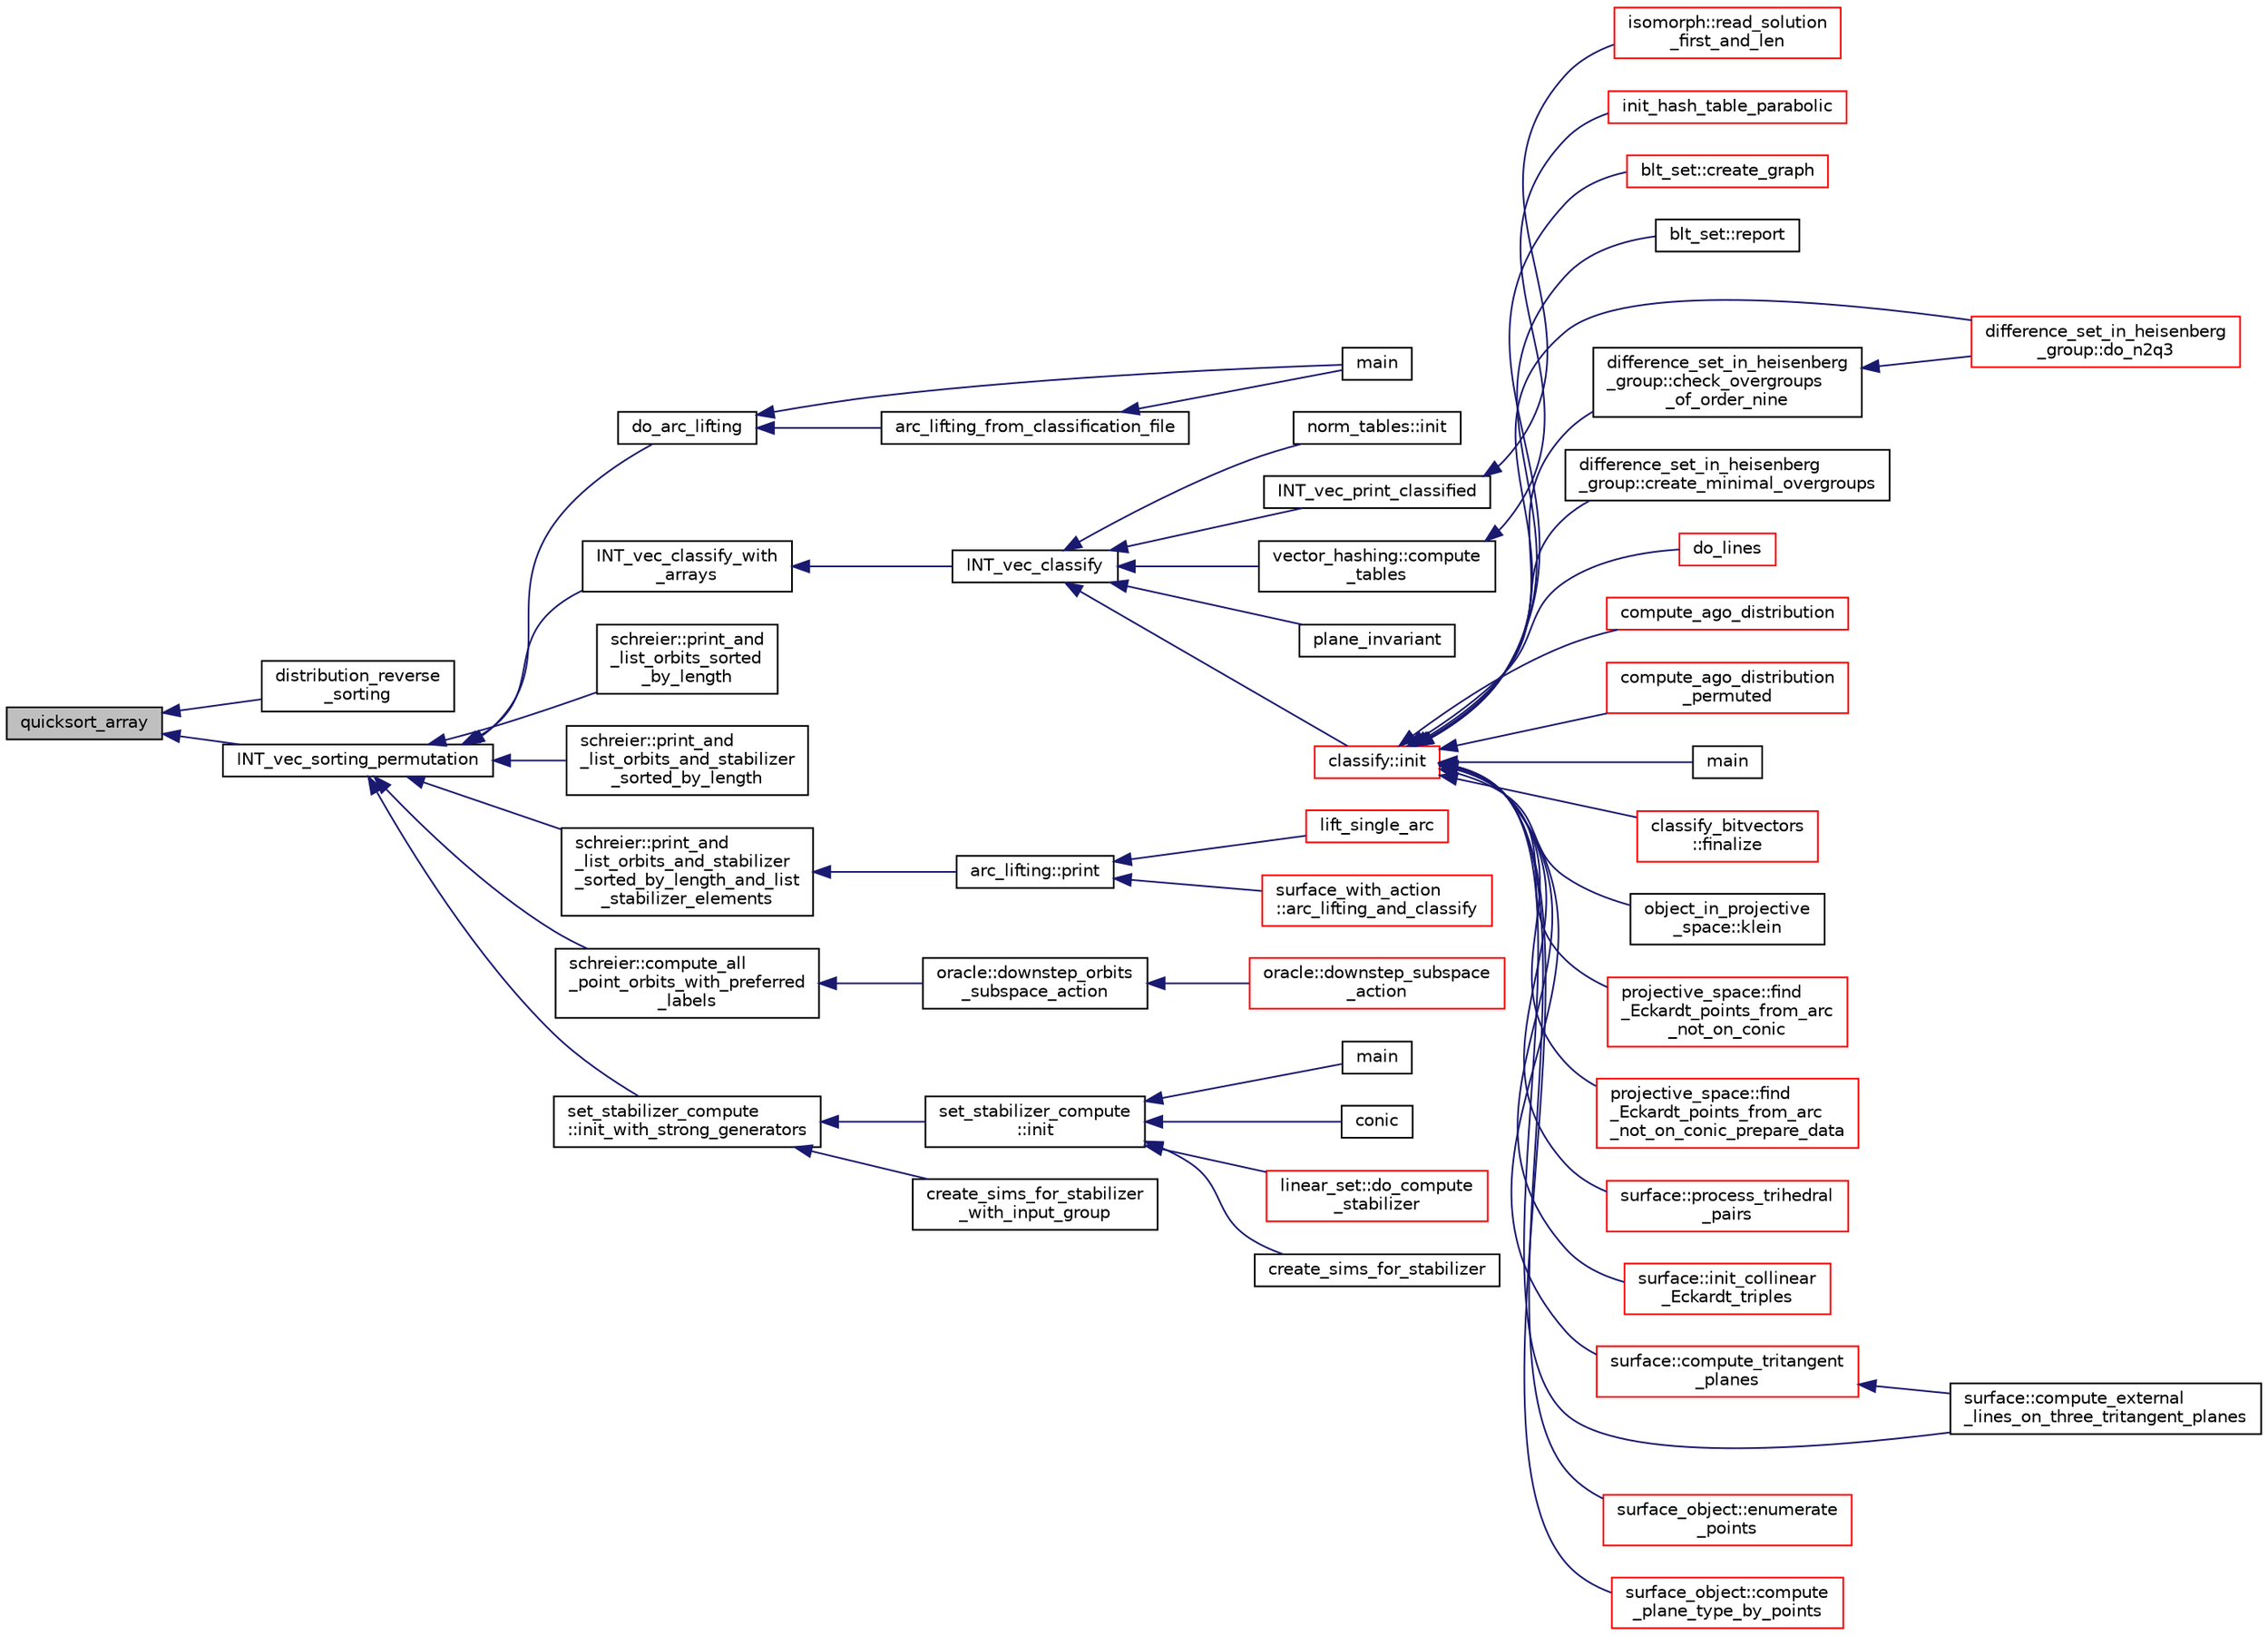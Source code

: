 digraph "quicksort_array"
{
  edge [fontname="Helvetica",fontsize="10",labelfontname="Helvetica",labelfontsize="10"];
  node [fontname="Helvetica",fontsize="10",shape=record];
  rankdir="LR";
  Node7575 [label="quicksort_array",height=0.2,width=0.4,color="black", fillcolor="grey75", style="filled", fontcolor="black"];
  Node7575 -> Node7576 [dir="back",color="midnightblue",fontsize="10",style="solid",fontname="Helvetica"];
  Node7576 [label="distribution_reverse\l_sorting",height=0.2,width=0.4,color="black", fillcolor="white", style="filled",URL="$d1/d08/tdo__refine_8_c.html#ab1b26f0f68b898ac92a61a98209a73d6"];
  Node7575 -> Node7577 [dir="back",color="midnightblue",fontsize="10",style="solid",fontname="Helvetica"];
  Node7577 [label="INT_vec_sorting_permutation",height=0.2,width=0.4,color="black", fillcolor="white", style="filled",URL="$d4/dd7/sorting_8_c.html#a10768733e01e8c9ded3c886e6ddb671e"];
  Node7577 -> Node7578 [dir="back",color="midnightblue",fontsize="10",style="solid",fontname="Helvetica"];
  Node7578 [label="do_arc_lifting",height=0.2,width=0.4,color="black", fillcolor="white", style="filled",URL="$d2/dd6/k__arc__lifting_8_c.html#a9dd2186104f15f40ba5f5d415f4c2976"];
  Node7578 -> Node7579 [dir="back",color="midnightblue",fontsize="10",style="solid",fontname="Helvetica"];
  Node7579 [label="main",height=0.2,width=0.4,color="black", fillcolor="white", style="filled",URL="$d2/dd6/k__arc__lifting_8_c.html#a3c04138a5bfe5d72780bb7e82a18e627"];
  Node7578 -> Node7580 [dir="back",color="midnightblue",fontsize="10",style="solid",fontname="Helvetica"];
  Node7580 [label="arc_lifting_from_classification_file",height=0.2,width=0.4,color="black", fillcolor="white", style="filled",URL="$d2/dd6/k__arc__lifting_8_c.html#aede97f2af2307a758b06ad6506762b79"];
  Node7580 -> Node7579 [dir="back",color="midnightblue",fontsize="10",style="solid",fontname="Helvetica"];
  Node7577 -> Node7581 [dir="back",color="midnightblue",fontsize="10",style="solid",fontname="Helvetica"];
  Node7581 [label="INT_vec_classify_with\l_arrays",height=0.2,width=0.4,color="black", fillcolor="white", style="filled",URL="$d4/dd7/sorting_8_c.html#a1b3700c1d369b8a37593a1c2f31cc9d7"];
  Node7581 -> Node7582 [dir="back",color="midnightblue",fontsize="10",style="solid",fontname="Helvetica"];
  Node7582 [label="INT_vec_classify",height=0.2,width=0.4,color="black", fillcolor="white", style="filled",URL="$d4/dd7/sorting_8_c.html#ad4176bee048e4f036f8b9d6dd986e0f9"];
  Node7582 -> Node7583 [dir="back",color="midnightblue",fontsize="10",style="solid",fontname="Helvetica"];
  Node7583 [label="norm_tables::init",height=0.2,width=0.4,color="black", fillcolor="white", style="filled",URL="$d8/d7c/classnorm__tables.html#a6b51503fa635de7a11cd9abb1cca331c"];
  Node7582 -> Node7584 [dir="back",color="midnightblue",fontsize="10",style="solid",fontname="Helvetica"];
  Node7584 [label="INT_vec_print_classified",height=0.2,width=0.4,color="black", fillcolor="white", style="filled",URL="$d4/dd7/sorting_8_c.html#a611d0260b154d48ecbc38ed869925ba8"];
  Node7584 -> Node7585 [dir="back",color="midnightblue",fontsize="10",style="solid",fontname="Helvetica"];
  Node7585 [label="isomorph::read_solution\l_first_and_len",height=0.2,width=0.4,color="red", fillcolor="white", style="filled",URL="$d3/d5f/classisomorph.html#affd1e7546f0caf49aac43df1cff96485"];
  Node7582 -> Node7599 [dir="back",color="midnightblue",fontsize="10",style="solid",fontname="Helvetica"];
  Node7599 [label="vector_hashing::compute\l_tables",height=0.2,width=0.4,color="black", fillcolor="white", style="filled",URL="$d8/daa/classvector__hashing.html#aa80d25dc4d37520e54e4e8d664d665e6"];
  Node7599 -> Node7600 [dir="back",color="midnightblue",fontsize="10",style="solid",fontname="Helvetica"];
  Node7600 [label="init_hash_table_parabolic",height=0.2,width=0.4,color="red", fillcolor="white", style="filled",URL="$db/da0/lib_2foundations_2geometry_2orthogonal__points_8_c.html#ac0501667678e59124c88842414489011"];
  Node7582 -> Node7603 [dir="back",color="midnightblue",fontsize="10",style="solid",fontname="Helvetica"];
  Node7603 [label="plane_invariant",height=0.2,width=0.4,color="black", fillcolor="white", style="filled",URL="$d4/d67/geometry_8h.html#a8cf23c42f17766e6ae13094522b91f19"];
  Node7582 -> Node7604 [dir="back",color="midnightblue",fontsize="10",style="solid",fontname="Helvetica"];
  Node7604 [label="classify::init",height=0.2,width=0.4,color="red", fillcolor="white", style="filled",URL="$d9/d43/classclassify.html#afc24c64267d646d1f83ea39a7c66bde3"];
  Node7604 -> Node7605 [dir="back",color="midnightblue",fontsize="10",style="solid",fontname="Helvetica"];
  Node7605 [label="blt_set::create_graph",height=0.2,width=0.4,color="red", fillcolor="white", style="filled",URL="$d1/d3d/classblt__set.html#ae92249ece99ffbc92e93e49cd5d5dccf"];
  Node7604 -> Node7608 [dir="back",color="midnightblue",fontsize="10",style="solid",fontname="Helvetica"];
  Node7608 [label="blt_set::report",height=0.2,width=0.4,color="black", fillcolor="white", style="filled",URL="$d1/d3d/classblt__set.html#a6b19f88bd2b92ebfba7e7c362eb9065c"];
  Node7604 -> Node7609 [dir="back",color="midnightblue",fontsize="10",style="solid",fontname="Helvetica"];
  Node7609 [label="difference_set_in_heisenberg\l_group::do_n2q3",height=0.2,width=0.4,color="red", fillcolor="white", style="filled",URL="$de/d8a/classdifference__set__in__heisenberg__group.html#aca82ff116dd5d17cfbb311e809b6d023"];
  Node7604 -> Node7612 [dir="back",color="midnightblue",fontsize="10",style="solid",fontname="Helvetica"];
  Node7612 [label="difference_set_in_heisenberg\l_group::check_overgroups\l_of_order_nine",height=0.2,width=0.4,color="black", fillcolor="white", style="filled",URL="$de/d8a/classdifference__set__in__heisenberg__group.html#af7075193cf272d5b63356e21ec1ab8a8"];
  Node7612 -> Node7609 [dir="back",color="midnightblue",fontsize="10",style="solid",fontname="Helvetica"];
  Node7604 -> Node7613 [dir="back",color="midnightblue",fontsize="10",style="solid",fontname="Helvetica"];
  Node7613 [label="difference_set_in_heisenberg\l_group::create_minimal_overgroups",height=0.2,width=0.4,color="black", fillcolor="white", style="filled",URL="$de/d8a/classdifference__set__in__heisenberg__group.html#a9bde5ad5da3ebaebf98fbfd3e8110b79"];
  Node7604 -> Node7614 [dir="back",color="midnightblue",fontsize="10",style="solid",fontname="Helvetica"];
  Node7614 [label="do_lines",height=0.2,width=0.4,color="red", fillcolor="white", style="filled",URL="$da/d90/analyze_8_c.html#a8a0ad1642efe3759982b81e0fa63f035"];
  Node7604 -> Node7617 [dir="back",color="midnightblue",fontsize="10",style="solid",fontname="Helvetica"];
  Node7617 [label="compute_ago_distribution",height=0.2,width=0.4,color="red", fillcolor="white", style="filled",URL="$d0/de6/projective__space__main_8_c.html#a63c9db9ca280b83f386e3dea5f30fa98"];
  Node7604 -> Node7623 [dir="back",color="midnightblue",fontsize="10",style="solid",fontname="Helvetica"];
  Node7623 [label="compute_ago_distribution\l_permuted",height=0.2,width=0.4,color="red", fillcolor="white", style="filled",URL="$d0/de6/projective__space__main_8_c.html#a1d8c812b2637be8e72d8ae3dfdc8c3df"];
  Node7604 -> Node7625 [dir="back",color="midnightblue",fontsize="10",style="solid",fontname="Helvetica"];
  Node7625 [label="main",height=0.2,width=0.4,color="black", fillcolor="white", style="filled",URL="$df/da4/distribution_8_c.html#a3c04138a5bfe5d72780bb7e82a18e627"];
  Node7604 -> Node7626 [dir="back",color="midnightblue",fontsize="10",style="solid",fontname="Helvetica"];
  Node7626 [label="classify_bitvectors\l::finalize",height=0.2,width=0.4,color="red", fillcolor="white", style="filled",URL="$dd/d16/classclassify__bitvectors.html#adf8a59f998312b4fcc60361e87bcc6cb"];
  Node7604 -> Node7627 [dir="back",color="midnightblue",fontsize="10",style="solid",fontname="Helvetica"];
  Node7627 [label="object_in_projective\l_space::klein",height=0.2,width=0.4,color="black", fillcolor="white", style="filled",URL="$d7/d08/classobject__in__projective__space.html#a5b8beb58d83a6c274b2b8bd2c4e176c1"];
  Node7604 -> Node7628 [dir="back",color="midnightblue",fontsize="10",style="solid",fontname="Helvetica"];
  Node7628 [label="projective_space::find\l_Eckardt_points_from_arc\l_not_on_conic",height=0.2,width=0.4,color="red", fillcolor="white", style="filled",URL="$d2/d17/classprojective__space.html#a3b4fbef8fbbeee1af542b6f7c969ed79"];
  Node7604 -> Node7630 [dir="back",color="midnightblue",fontsize="10",style="solid",fontname="Helvetica"];
  Node7630 [label="projective_space::find\l_Eckardt_points_from_arc\l_not_on_conic_prepare_data",height=0.2,width=0.4,color="red", fillcolor="white", style="filled",URL="$d2/d17/classprojective__space.html#a0fc1d9c2df818d2ffa6750c2cb63c54c"];
  Node7604 -> Node7642 [dir="back",color="midnightblue",fontsize="10",style="solid",fontname="Helvetica"];
  Node7642 [label="surface::process_trihedral\l_pairs",height=0.2,width=0.4,color="red", fillcolor="white", style="filled",URL="$d5/d88/classsurface.html#a94cd90088cd556805d058d0a72c2f372"];
  Node7604 -> Node7646 [dir="back",color="midnightblue",fontsize="10",style="solid",fontname="Helvetica"];
  Node7646 [label="surface::init_collinear\l_Eckardt_triples",height=0.2,width=0.4,color="red", fillcolor="white", style="filled",URL="$d5/d88/classsurface.html#a7b53d7cad5ba4901e57cac31a364ac47"];
  Node7604 -> Node7647 [dir="back",color="midnightblue",fontsize="10",style="solid",fontname="Helvetica"];
  Node7647 [label="surface::compute_tritangent\l_planes",height=0.2,width=0.4,color="red", fillcolor="white", style="filled",URL="$d5/d88/classsurface.html#a7d760a4c2f956e943fce323171ad5c6b"];
  Node7647 -> Node7648 [dir="back",color="midnightblue",fontsize="10",style="solid",fontname="Helvetica"];
  Node7648 [label="surface::compute_external\l_lines_on_three_tritangent_planes",height=0.2,width=0.4,color="black", fillcolor="white", style="filled",URL="$d5/d88/classsurface.html#ac7678771ed61c488809ea26825484bed"];
  Node7604 -> Node7648 [dir="back",color="midnightblue",fontsize="10",style="solid",fontname="Helvetica"];
  Node7604 -> Node7657 [dir="back",color="midnightblue",fontsize="10",style="solid",fontname="Helvetica"];
  Node7657 [label="surface_object::enumerate\l_points",height=0.2,width=0.4,color="red", fillcolor="white", style="filled",URL="$df/df8/classsurface__object.html#a001a13b6ea34dbe559033af634203466"];
  Node7604 -> Node7658 [dir="back",color="midnightblue",fontsize="10",style="solid",fontname="Helvetica"];
  Node7658 [label="surface_object::compute\l_plane_type_by_points",height=0.2,width=0.4,color="red", fillcolor="white", style="filled",URL="$df/df8/classsurface__object.html#a7ad585c88d5c8278850d5f4c9281798c"];
  Node7577 -> Node7775 [dir="back",color="midnightblue",fontsize="10",style="solid",fontname="Helvetica"];
  Node7775 [label="schreier::print_and\l_list_orbits_sorted\l_by_length",height=0.2,width=0.4,color="black", fillcolor="white", style="filled",URL="$d3/dd6/classschreier.html#a4c4ebf752711c6058e313fa3cfeb55df"];
  Node7577 -> Node7776 [dir="back",color="midnightblue",fontsize="10",style="solid",fontname="Helvetica"];
  Node7776 [label="schreier::print_and\l_list_orbits_and_stabilizer\l_sorted_by_length",height=0.2,width=0.4,color="black", fillcolor="white", style="filled",URL="$d3/dd6/classschreier.html#ab8afe2cb22f49ac1baae07143a6bb3fb"];
  Node7577 -> Node7777 [dir="back",color="midnightblue",fontsize="10",style="solid",fontname="Helvetica"];
  Node7777 [label="schreier::print_and\l_list_orbits_and_stabilizer\l_sorted_by_length_and_list\l_stabilizer_elements",height=0.2,width=0.4,color="black", fillcolor="white", style="filled",URL="$d3/dd6/classschreier.html#a345d0b1a6837fd248e1785e45323c1fa"];
  Node7777 -> Node7778 [dir="back",color="midnightblue",fontsize="10",style="solid",fontname="Helvetica"];
  Node7778 [label="arc_lifting::print",height=0.2,width=0.4,color="black", fillcolor="white", style="filled",URL="$dc/db7/classarc__lifting.html#ae1609cb80720bc005f0fc3ea65150185"];
  Node7778 -> Node7634 [dir="back",color="midnightblue",fontsize="10",style="solid",fontname="Helvetica"];
  Node7634 [label="lift_single_arc",height=0.2,width=0.4,color="red", fillcolor="white", style="filled",URL="$d6/dc3/arc__lifting__main_8_c.html#a0bdc148f70112959722a40cf9758d54b"];
  Node7778 -> Node7640 [dir="back",color="midnightblue",fontsize="10",style="solid",fontname="Helvetica"];
  Node7640 [label="surface_with_action\l::arc_lifting_and_classify",height=0.2,width=0.4,color="red", fillcolor="white", style="filled",URL="$d8/df9/classsurface__with__action.html#a62a3948f830c59e09ef94937650a07a4"];
  Node7577 -> Node7779 [dir="back",color="midnightblue",fontsize="10",style="solid",fontname="Helvetica"];
  Node7779 [label="schreier::compute_all\l_point_orbits_with_preferred\l_labels",height=0.2,width=0.4,color="black", fillcolor="white", style="filled",URL="$d3/dd6/classschreier.html#ab607b80f0184cd504f62d5c6852fb3d0"];
  Node7779 -> Node7780 [dir="back",color="midnightblue",fontsize="10",style="solid",fontname="Helvetica"];
  Node7780 [label="oracle::downstep_orbits\l_subspace_action",height=0.2,width=0.4,color="black", fillcolor="white", style="filled",URL="$d7/da7/classoracle.html#adcf946d772e92646c47cf264764d85a6"];
  Node7780 -> Node7781 [dir="back",color="midnightblue",fontsize="10",style="solid",fontname="Helvetica"];
  Node7781 [label="oracle::downstep_subspace\l_action",height=0.2,width=0.4,color="red", fillcolor="white", style="filled",URL="$d7/da7/classoracle.html#a26f568b84b1ca2c24f619278ac88c407"];
  Node7577 -> Node7782 [dir="back",color="midnightblue",fontsize="10",style="solid",fontname="Helvetica"];
  Node7782 [label="set_stabilizer_compute\l::init_with_strong_generators",height=0.2,width=0.4,color="black", fillcolor="white", style="filled",URL="$d8/dc6/classset__stabilizer__compute.html#ad6def8c34e1eba080f0383038cd76016"];
  Node7782 -> Node7783 [dir="back",color="midnightblue",fontsize="10",style="solid",fontname="Helvetica"];
  Node7783 [label="set_stabilizer_compute\l::init",height=0.2,width=0.4,color="black", fillcolor="white", style="filled",URL="$d8/dc6/classset__stabilizer__compute.html#a3ffab71fb628fd1c25694c1bb69a65fe"];
  Node7783 -> Node7709 [dir="back",color="midnightblue",fontsize="10",style="solid",fontname="Helvetica"];
  Node7709 [label="main",height=0.2,width=0.4,color="black", fillcolor="white", style="filled",URL="$db/d67/test__hyperoval_8_c.html#a3c04138a5bfe5d72780bb7e82a18e627"];
  Node7783 -> Node7710 [dir="back",color="midnightblue",fontsize="10",style="solid",fontname="Helvetica"];
  Node7710 [label="conic",height=0.2,width=0.4,color="black", fillcolor="white", style="filled",URL="$d4/de8/conic_8_c.html#a96def9474b981a9d5831a9b48d85d652"];
  Node7783 -> Node7711 [dir="back",color="midnightblue",fontsize="10",style="solid",fontname="Helvetica"];
  Node7711 [label="linear_set::do_compute\l_stabilizer",height=0.2,width=0.4,color="red", fillcolor="white", style="filled",URL="$dd/d86/classlinear__set.html#ae8f58ded28fb5370f4459cca42b7463b"];
  Node7783 -> Node7714 [dir="back",color="midnightblue",fontsize="10",style="solid",fontname="Helvetica"];
  Node7714 [label="create_sims_for_stabilizer",height=0.2,width=0.4,color="black", fillcolor="white", style="filled",URL="$d0/d76/tl__algebra__and__number__theory_8h.html#af2c67d225072549409be710ac3cd30f8"];
  Node7782 -> Node7715 [dir="back",color="midnightblue",fontsize="10",style="solid",fontname="Helvetica"];
  Node7715 [label="create_sims_for_stabilizer\l_with_input_group",height=0.2,width=0.4,color="black", fillcolor="white", style="filled",URL="$d0/d76/tl__algebra__and__number__theory_8h.html#af5482567a8d6ba5c2fe593bf6f7f9a0f"];
}

